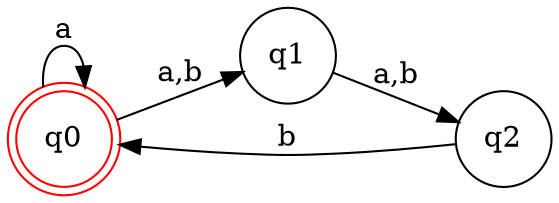digraph G{
  rankdir=LR;
  node [shape = doublecircle] q0;
  node [shape = circle];
  q0 [color = green];
  q0[color = red];
   
  q0 -> q0 [label = "a"];
  q0 -> q1 [label = "a,b"];
  q1 -> q2 [label = "a,b"];
  q2 -> q0 [label = "b"];

}
